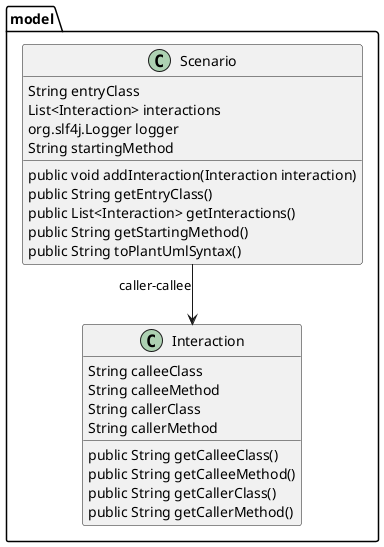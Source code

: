 @startuml
skinparam linetype Ortho
package model {
class Interaction {
    String calleeClass
    String calleeMethod
    String callerClass
    String callerMethod
    public String getCalleeClass()
    public String getCalleeMethod()
    public String getCallerClass()
    public String getCallerMethod()
}
class Scenario {
    String entryClass
    List<Interaction> interactions
    org.slf4j.Logger logger
    String startingMethod
    public void addInteraction(Interaction interaction)
    public String getEntryClass()
    public List<Interaction> getInteractions()
    public String getStartingMethod()
    public String toPlantUmlSyntax()
}
Scenario --> Interaction : caller-callee
}
@enduml
